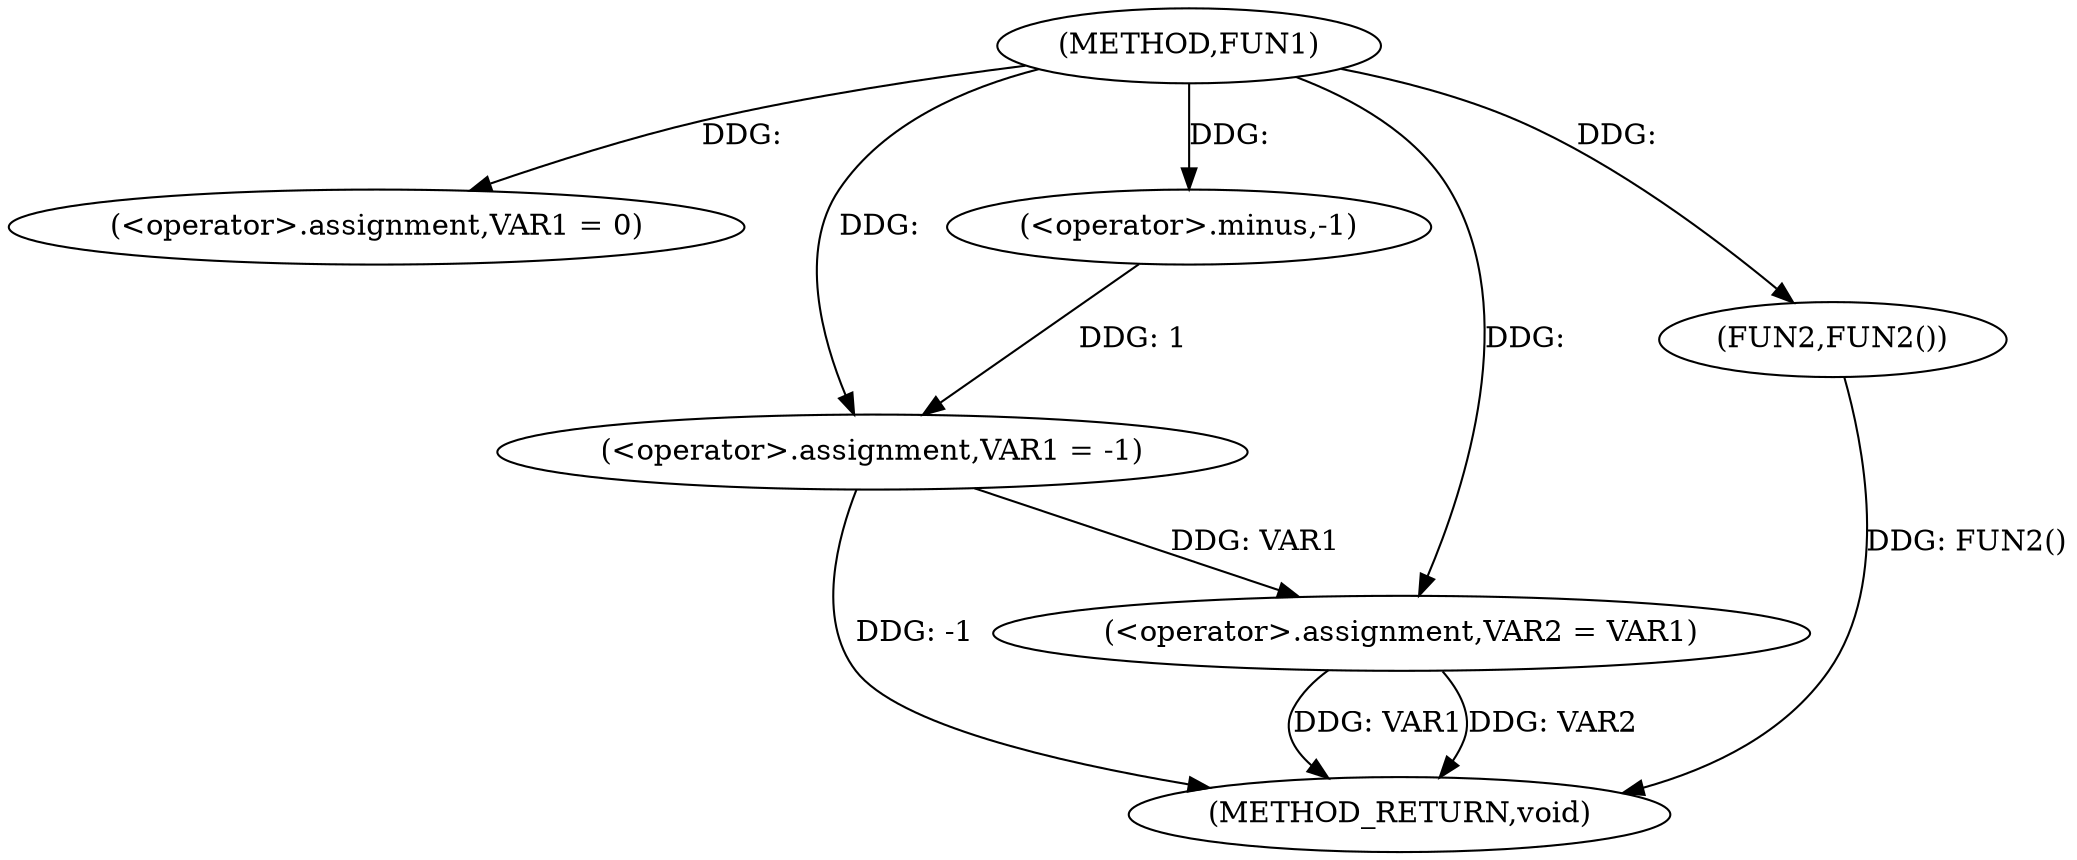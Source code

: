 digraph FUN1 {  
"1000100" [label = "(METHOD,FUN1)" ]
"1000114" [label = "(METHOD_RETURN,void)" ]
"1000103" [label = "(<operator>.assignment,VAR1 = 0)" ]
"1000106" [label = "(<operator>.assignment,VAR1 = -1)" ]
"1000108" [label = "(<operator>.minus,-1)" ]
"1000110" [label = "(<operator>.assignment,VAR2 = VAR1)" ]
"1000113" [label = "(FUN2,FUN2())" ]
  "1000106" -> "1000114"  [ label = "DDG: -1"] 
  "1000110" -> "1000114"  [ label = "DDG: VAR1"] 
  "1000110" -> "1000114"  [ label = "DDG: VAR2"] 
  "1000113" -> "1000114"  [ label = "DDG: FUN2()"] 
  "1000100" -> "1000103"  [ label = "DDG: "] 
  "1000108" -> "1000106"  [ label = "DDG: 1"] 
  "1000100" -> "1000106"  [ label = "DDG: "] 
  "1000100" -> "1000108"  [ label = "DDG: "] 
  "1000106" -> "1000110"  [ label = "DDG: VAR1"] 
  "1000100" -> "1000110"  [ label = "DDG: "] 
  "1000100" -> "1000113"  [ label = "DDG: "] 
}
